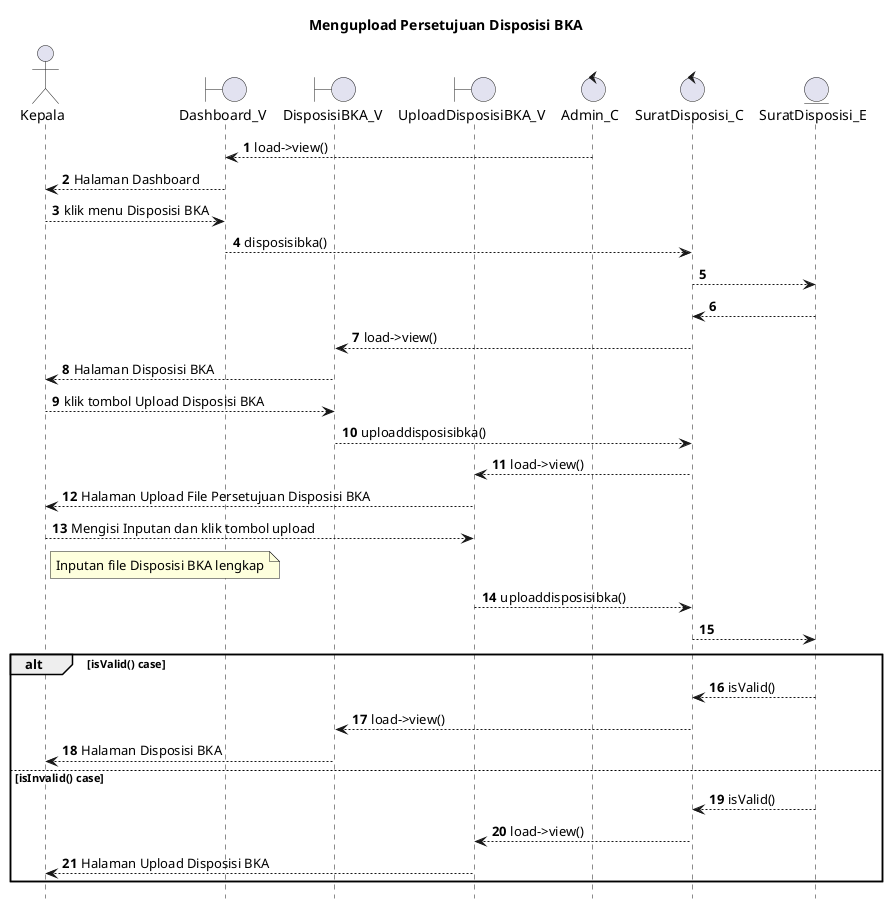 @startuml

autonumber
hide footbox
title Mengupload Persetujuan Disposisi BKA

Actor Kepala
boundary Dashboard_V
boundary DisposisiBKA_V
boundary UploadDisposisiBKA_V
control Admin_C
control SuratDisposisi_C
Entity SuratDisposisi_E

Admin_C --> Dashboard_V: load->view()
Dashboard_V --> Kepala: Halaman Dashboard
Kepala --> Dashboard_V: klik menu Disposisi BKA
Dashboard_V --> SuratDisposisi_C: disposisibka()
SuratDisposisi_C --> SuratDisposisi_E:
    
    SuratDisposisi_E --> SuratDisposisi_C:
    SuratDisposisi_C --> DisposisiBKA_V: load->view()
    DisposisiBKA_V --> Kepala: Halaman Disposisi BKA

Kepala --> DisposisiBKA_V: klik tombol Upload Disposisi BKA
DisposisiBKA_V --> SuratDisposisi_C: uploaddisposisibka()
SuratDisposisi_C --> UploadDisposisiBKA_V: load->view()
UploadDisposisiBKA_V --> Kepala: Halaman Upload File Persetujuan Disposisi BKA

Kepala --> UploadDisposisiBKA_V: Mengisi Inputan dan klik tombol upload
    note right of Kepala
        Inputan file Disposisi BKA lengkap
            end note
UploadDisposisiBKA_V --> SuratDisposisi_C: uploaddisposisibka()
SuratDisposisi_C --> SuratDisposisi_E:

alt isValid() case
    
    SuratDisposisi_E --> SuratDisposisi_C: isValid()
    SuratDisposisi_C --> DisposisiBKA_V: load->view()
    DisposisiBKA_V --> Kepala: Halaman Disposisi BKA

else isInvalid() case
    
    SuratDisposisi_E --> SuratDisposisi_C: isValid()
    SuratDisposisi_C --> UploadDisposisiBKA_V: load->view()
    UploadDisposisiBKA_V --> Kepala: Halaman Upload Disposisi BKA

end
@enduml